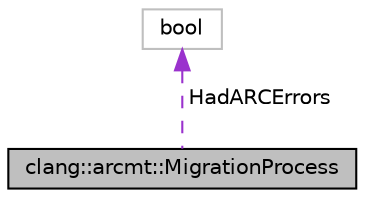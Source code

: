digraph "clang::arcmt::MigrationProcess"
{
 // LATEX_PDF_SIZE
  bgcolor="transparent";
  edge [fontname="Helvetica",fontsize="10",labelfontname="Helvetica",labelfontsize="10"];
  node [fontname="Helvetica",fontsize="10",shape=record];
  Node1 [label="clang::arcmt::MigrationProcess",height=0.2,width=0.4,color="black", fillcolor="grey75", style="filled", fontcolor="black",tooltip=" "];
  Node2 -> Node1 [dir="back",color="darkorchid3",fontsize="10",style="dashed",label=" HadARCErrors" ,fontname="Helvetica"];
  Node2 [label="bool",height=0.2,width=0.4,color="grey75",tooltip=" "];
}
